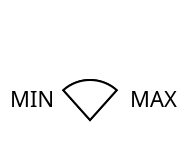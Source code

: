 {
    "$schema": "https://vega.github.io/schema/vega/v5.json",
    "description": "A basic range slider example.",
    "padding": 5,
    "data": [
        {
            "name": "dataset"
        }
    ],
    "signals": [
        {
            "name": "rangeLabel",
            "value": ""
        },
        {
            "name": "minL",
            "value": 0
        },
        {
            "name": "maxR",
            "update": "width"
        },
        {
            "name": "deltaL",
            "value": 0
        },
        {
            "name": "dragHandleL",
            "value": false
        },
        {
            "name": "dragHandleR",
            "value": false
        },
        {
            "name": "deltaR",
            "update": "width"
        },
        {
            "name": "drag",
            "value": {
                "dx": 0,
                "count": 0,
                "start": 0,
                "startValues": [
                    0,
                    0
                ],
                "limitL": false,
                "limitR": false
            }
        },
        {
            "name": "hover",
            "on": [
                {
                    "events": "rect:mouseover, arc:mouseover",
                    "encode": "select"
                }
            ]
        },
        {
            "name": "hoverOut",
            "on": [
                {
                    "events": "rect:mouseout, arc:mouseout",
                    "encode": "release"
                }
            ]
        }
    ],
    "scales": [
        {
            "name": "x",
            "domain": {
                "data": "dataset",
                "field": "rangeField"
            },
            "range": {
                "signal": "[0, width]"
            }
        }
    ],
    "axes": [
        {
            "scale": "x",
            "orient": "bottom",
            "offset": {
                "signal": "-40"
            },
            "encode": {
                "ticks": {
                  "enter": {
                    "stroke": {"value": "black"},
                    "strokeWidth": {"value": 1.5}
                  }
                }
            },
            "title": {
                "signal": "rangeLabel"
            }
        }
    ],
    "marks": [
        {
            "type": "group",
            "name": "rectGroup",
            "signals": [
                {
                    "name": "deltaL",
                    "push": "outer",
                    "on": [
                        {
                            "events": "rect:dblclick",
                            "update": "(abs(x()-deltaR)>=abs(x()-deltaL)) ? x() : deltaL"
                        },
                        {
                            "events": [
                                {
                                    "source": "window",
                                    "type": "mousemove",
                                    "consume": true,
                                    "between": [
                                        {
                                            "source": "scope",
                                            "type": "mousedown"
                                        },
                                        {
                                            "source": "window",
                                            "type": "mouseup"
                                        }
                                    ]
                                },
                                {
                                    "type": "touchmove",
                                    "consume": true,
                                    "filter": "event.touches.length === 1"
                                }
                            ],
                            "update": "drag.limitL || drag.limitR ? deltaL : drag.dx + drag.startValues[0]"
                        }
                    ]
                },
                {
                    "name": "deltaR",
                    "push": "outer",
                    "on": [
                        {
                            "events": "rect:dblclick",
                            "update": "(abs(x()-deltaL)>=abs(x()-deltaR)) ? x() : deltaR"
                        },
                        {
                            "events": [
                                {
                                    "source": "window",
                                    "type": "mousemove",
                                    "consume": true,
                                    "between": [
                                        {
                                            "source": "scope",
                                            "type": "mousedown"
                                        },
                                        {
                                            "source": "window",
                                            "type": "mouseup"
                                        }
                                    ]
                                },
                                {
                                    "type": "touchmove",
                                    "consume": true,
                                    "filter": "event.touches.length === 1"
                                }
                            ],
                            "update": "drag.limitL || drag.limitR ? deltaR : drag.dx + drag.startValues[1]"
                        }
                    ]
                },
                {
                    "name": "drag",
                    "push": "outer",
                    "on": [
                        {
                            "events": [
                                {
                                    "source": "window",
                                    "type": "mousemove",
                                    "consume": true,
                                    "between": [
                                        {
                                            "source": "scope",
                                            "type": "mousedown"
                                        },
                                        {
                                            "source": "window",
                                            "type": "mouseup"
                                        }
                                    ]
                                },
                                {
                                    "type": "touchmove",
                                    "consume": true,
                                    "filter": "event.touches.length === 1"
                                }
                            ],
                            "update": "{count: drag.count+1, dx: drag.count == 0 ? 0 : x() - drag.start, start: drag.count == 0 ? x() : drag.start, startValues: drag.count == 0 ? [deltaL, deltaR] : drag.startValues, limitL: drag.dx!=0 ? drag.dx + drag.startValues[0] < minL || drag.dx + drag.startValues[1] < minL : false, limitR: drag.dx!=0 ? drag.dx + drag.startValues[0] > maxR || drag.dx + drag.startValues[1] > maxR : false }"
                        },
                        {
                            "events": "window:mouseup",
                            "update": "{count: 0, dx: 0, start: 0, startValues: [deltaL, deltaR], limitL: false, limitR: false}"
                        },
                        {
                            "events": "rect:dblclick",
                            "update": "{count: 0, dx: 0, start: 0, startValues: [deltaL, deltaR], limitL: false, limitR: false}"
                        }
                    ]
                }
            ],
            "marks": [
                {
                    "type": "rect",
                    "name": "line",
                    "encode": {
                        "enter": {
                            "fill": {
                                "value": "transparent"
                            },
                            "stroke": {
                                "value": "black"
                            }
                        },
                        "update": {
                            "x": {
                                "signal": "minL"
                            },
                            "x2": {
                                "signal": "maxR"
                            },
                            "height": {
                                "value": 10
                            },
                            "opacity": {
                                "value": 1
                            },
                            "fillOpacity": {
                                "value": 1
                            },
                            "strokeOpacity": {
                                "value": 1
                            }
                        },
                        "select": {
                            "fill": {
                                "value": "red"
                            },
                            "fillOpacity": {
                                "value": 0.5
                            }
                        },
                        "release": {
                            "fill": {
                                "value": "white"
                            },
                            "fillOpacity": {
                                "value": 1
                            }
                        }
                    }
                },
                {
                    "type": "rect",
                    "name": "selectedLine",
                    "encode": {
                        "enter": {
                            "fill": {
                                "value": "steelblue"
                            },
                            "stroke": {
                                "value": "black"
                            }
                        },
                        "update": {
                            "fill": {
                                "signal": "drag.count > 0 ? 'red' : 'steelblue'"
                            },
                            "x": {
                                "signal": "deltaL>=minL ? (deltaL<=maxR ? deltaL : maxR) : minL"
                            },
                            "x2": {
                                "signal": "deltaR>=minL ? (deltaR<=maxR ? deltaR : maxR) : minL"
                            },
                            "height": {
                                "value": 10
                            },
                            "strokeOpacity": {
                                "value": 1
                            }
                        },
                        "select": {
                            "fillOpacity": {
                                "value": 0.5
                            }
                        },
                        "release": {
                            "fillOpacity": {
                                "value": 1
                            }
                        }
                    }
                }
            ]
        },
        {
            "type": "group",
            "name": "rangeL",
            "signals": [
                {
                    "name": "deltaL",
                    "push": "outer",
                    "on": [
                        {
                            "events": [
                                {
                                    "source": "window",
                                    "type": "mousemove",
                                    "consume": true,
                                    "between": [
                                        {
                                            "source": "scope",
                                            "type": "mousedown"
                                        },
                                        {
                                            "source": "window",
                                            "type": "mouseup"
                                        }
                                    ]
                                },
                                {
                                    "type": "touchmove",
                                    "consume": true,
                                    "filter": "event.touches.length === 1"
                                }
                            ],
                            "update": "(x()<=maxR && x()>=minL) ? x() : deltaL "
                        }
                    ]
                },
                {
                    "name": "dragHandleL",
                    "push": "outer",
                    "on": [
                        {
                            "events": [
                                {
                                    "source": "window",
                                    "type": "mousemove",
                                    "consume": true,
                                    "between": [
                                        {
                                            "source": "scope",
                                            "type": "mousedown"
                                        },
                                        {
                                            "source": "window",
                                            "type": "mouseup"
                                        }
                                    ]
                                },
                                {
                                    "type": "touchmove",
                                    "consume": true,
                                    "filter": "event.touches.length === 1"
                                }
                            ],
                            "update": "true"
                        },
                        {
                            "events": "window:mouseup",
                            "update": "false"
                        }
                    ]
                }
            ],
            "marks": [
                {
                    "type": "arc",
                    "name": "leftArc",
                    "encode": {
                        "enter": {
                            "stroke": {
                                "value": "black"
                            }
                        },
                        "update": {
                            "fill": {
                                "signal": "!dragHandleL ? 'white' : 'red'"
                            },
                            "x": {
                                "signal": "deltaL>=minL ? (deltaL<=maxR ? deltaL : maxR) : minL"
                            },
                            "y": {
                                "value": 15
                            },
                            "startAngle": {
                                "value": -0.73
                            },
                            "endAngle": {
                                "value": 0.73
                            },
                            "outerRadius": {
                                "value": 20
                            },
                            "opacity": {
                                "value": 1
                            }
                        },
                        "select": {
                            "fillOpacity": {
                                "value": 0.5
                            }
                        },
                        "release": {
                            "fillOpacity": {
                                "value": 1
                            }
                        }
                    }
                },
                {
                    "type": "text",
                    "encode": {
                        "enter": {
                            "fill": {
                                "value": "#000"
                            }
                        },
                        "update": {
                            "text": {
                                "signal": "deltaL>=minL ? (deltaL<=maxR ? round(invert('x', deltaL)) : round(invert('x', maxR))) : round(invert('x', minL))"
                            },
                            "opacity": {
                                "value": 1
                            },
                            "x": {
                                "signal": "deltaL>=minL ? (deltaL<=maxR ? deltaL - 5 : maxR -5) : minL -5"
                            },
                            "y": {
                                "signal": "30"
                            },
                            "fillOpacity": {
                                "value": 0
                            }
                        }
                    }
                }
            ]
        },
        {
            "type": "group",
            "name": "rangeR",
            "signals": [
                {
                    "name": "deltaR",
                    "push": "outer",
                    "on": [
                        {
                            "events": [
                                {
                                    "source": "window",
                                    "type": "mousemove",
                                    "consume": true,
                                    "between": [
                                        {
                                            "source": "scope",
                                            "type": "mousedown"
                                        },
                                        {
                                            "source": "window",
                                            "type": "mouseup"
                                        }
                                    ]
                                },
                                {
                                    "type": "touchmove",
                                    "consume": true,
                                    "filter": "event.touches.length === 1"
                                }
                            ],
                            "update": "(x()<=maxR && x()>=minL) ? x() : deltaR "
                        }
                    ]
                },
                {
                    "name": "dragHandleR",
                    "push": "outer",
                    "on": [
                        {
                            "events": [
                                {
                                    "source": "window",
                                    "type": "mousemove",
                                    "consume": true,
                                    "between": [
                                        {
                                            "source": "scope",
                                            "type": "mousedown"
                                        },
                                        {
                                            "source": "window",
                                            "type": "mouseup"
                                        }
                                    ]
                                },
                                {
                                    "type": "touchmove",
                                    "consume": true,
                                    "filter": "event.touches.length === 1"
                                }
                            ],
                            "update": "true"
                        },
                        {
                            "events": "window:mouseup",
                            "update": "false"
                        }
                    ]
                }
            ],
            "marks": [
                {
                    "type": "arc",
                    "name": "rightArc",
                    "encode": {
                        "enter": {
                            
                            "stroke": {
                                "value": "black"
                            }
                        },
                        "update": {
                            "fill": {
                                "signal": "!dragHandleR ? 'white' : 'red'"
                            },
                            "x": {
                                "signal": "deltaR>=minL ? (deltaR<=maxR ? deltaR : maxR) : minL"
                            },
                            "y": {
                                "value": 15
                            },
                            "startAngle": {
                                "value": -0.73
                            },
                            "endAngle": {
                                "value": 0.73
                            },
                            "outerRadius": {
                                "value": 20
                            },
                            "opacity": {
                                "value": 1
                            }
                        },
                        "select": {
                            "fillOpacity": {
                                "value": 0.5
                            }
                        },
                        "release": {
                            "fillOpacity": {
                                "value": 1
                            }
                        }
                    }
                },
                {
                    "type": "text",
                    "encode": {
                        "enter": {
                            "fill": {
                                "value": "#000"
                            }
                        },
                        "update": {
                            "text": {
                                "signal": "deltaR>=minL ? (deltaR<=maxR ? round(invert('x', deltaR)) : round(invert('x', maxR))) : round(invert('x', minL))"
                            },
                            "opacity": {
                                "value": 1
                            },
                            "x": {
                                "signal": "deltaR>=minL ? (deltaR<=maxR ? deltaR - 5 : maxR -5) : minL -5"
                            },
                            "y": {
                                "signal": "25"
                            },
                            "fillOpacity": {
                                "value": 0
                            }
                        }
                    }
                }
            ]
        },
        {
            "type": "text",
            "encode": {
                "enter": {
                    "fill": {
                        "value": "#000"
                    }
                },
                "update": {
                    "text": {
                        "value": "MAX"
                    },
                    "opacity": {
                        "value": 1
                    },
                    "x": {
                        "signal": "maxR + 20"
                    },
                    "y": {
                        "value": 8.5
                    }
                }
            }
        },
        {
            "type": "text",
            "encode": {
                "enter": {
                    "fill": {
                        "value": "#000"
                    }
                },
                "update": {
                    "text": {
                        "value": "MIN"
                    },
                    "opacity": {
                        "value": 1
                    },
                    "x": {
                        "signal": "minL - 40"
                    },
                    "y": {
                        "value": 8.5
                    }
                }
            }
        }
    ]
}